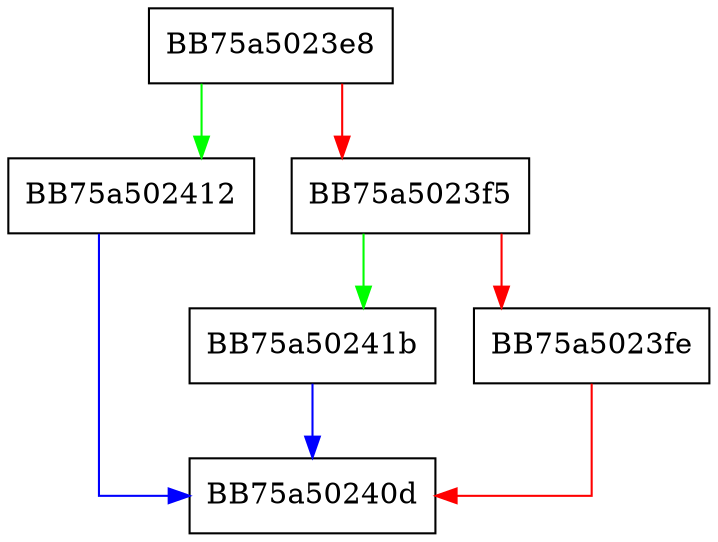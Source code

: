 digraph HIST_countFast_wksp {
  node [shape="box"];
  graph [splines=ortho];
  BB75a5023e8 -> BB75a502412 [color="green"];
  BB75a5023e8 -> BB75a5023f5 [color="red"];
  BB75a5023f5 -> BB75a50241b [color="green"];
  BB75a5023f5 -> BB75a5023fe [color="red"];
  BB75a5023fe -> BB75a50240d [color="red"];
  BB75a502412 -> BB75a50240d [color="blue"];
  BB75a50241b -> BB75a50240d [color="blue"];
}